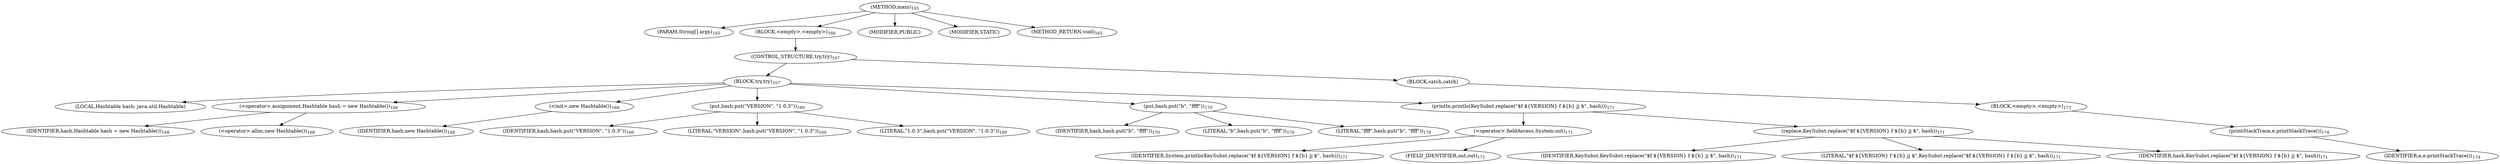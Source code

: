 digraph "main" {  
"250" [label = <(METHOD,main)<SUB>165</SUB>> ]
"251" [label = <(PARAM,String[] args)<SUB>165</SUB>> ]
"252" [label = <(BLOCK,&lt;empty&gt;,&lt;empty&gt;)<SUB>166</SUB>> ]
"253" [label = <(CONTROL_STRUCTURE,try,try)<SUB>167</SUB>> ]
"254" [label = <(BLOCK,try,try)<SUB>167</SUB>> ]
"24" [label = <(LOCAL,Hashtable hash: java.util.Hashtable)> ]
"255" [label = <(&lt;operator&gt;.assignment,Hashtable hash = new Hashtable())<SUB>168</SUB>> ]
"256" [label = <(IDENTIFIER,hash,Hashtable hash = new Hashtable())<SUB>168</SUB>> ]
"257" [label = <(&lt;operator&gt;.alloc,new Hashtable())<SUB>168</SUB>> ]
"258" [label = <(&lt;init&gt;,new Hashtable())<SUB>168</SUB>> ]
"23" [label = <(IDENTIFIER,hash,new Hashtable())<SUB>168</SUB>> ]
"259" [label = <(put,hash.put(&quot;VERSION&quot;, &quot;1.0.3&quot;))<SUB>169</SUB>> ]
"260" [label = <(IDENTIFIER,hash,hash.put(&quot;VERSION&quot;, &quot;1.0.3&quot;))<SUB>169</SUB>> ]
"261" [label = <(LITERAL,&quot;VERSION&quot;,hash.put(&quot;VERSION&quot;, &quot;1.0.3&quot;))<SUB>169</SUB>> ]
"262" [label = <(LITERAL,&quot;1.0.3&quot;,hash.put(&quot;VERSION&quot;, &quot;1.0.3&quot;))<SUB>169</SUB>> ]
"263" [label = <(put,hash.put(&quot;b&quot;, &quot;ffff&quot;))<SUB>170</SUB>> ]
"264" [label = <(IDENTIFIER,hash,hash.put(&quot;b&quot;, &quot;ffff&quot;))<SUB>170</SUB>> ]
"265" [label = <(LITERAL,&quot;b&quot;,hash.put(&quot;b&quot;, &quot;ffff&quot;))<SUB>170</SUB>> ]
"266" [label = <(LITERAL,&quot;ffff&quot;,hash.put(&quot;b&quot;, &quot;ffff&quot;))<SUB>170</SUB>> ]
"267" [label = <(println,println(KeySubst.replace(&quot;$f ${VERSION} f ${b} jj $&quot;, hash)))<SUB>171</SUB>> ]
"268" [label = <(&lt;operator&gt;.fieldAccess,System.out)<SUB>171</SUB>> ]
"269" [label = <(IDENTIFIER,System,println(KeySubst.replace(&quot;$f ${VERSION} f ${b} jj $&quot;, hash)))<SUB>171</SUB>> ]
"270" [label = <(FIELD_IDENTIFIER,out,out)<SUB>171</SUB>> ]
"271" [label = <(replace,KeySubst.replace(&quot;$f ${VERSION} f ${b} jj $&quot;, hash))<SUB>171</SUB>> ]
"272" [label = <(IDENTIFIER,KeySubst,KeySubst.replace(&quot;$f ${VERSION} f ${b} jj $&quot;, hash))<SUB>171</SUB>> ]
"273" [label = <(LITERAL,&quot;$f ${VERSION} f ${b} jj $&quot;,KeySubst.replace(&quot;$f ${VERSION} f ${b} jj $&quot;, hash))<SUB>171</SUB>> ]
"274" [label = <(IDENTIFIER,hash,KeySubst.replace(&quot;$f ${VERSION} f ${b} jj $&quot;, hash))<SUB>171</SUB>> ]
"275" [label = <(BLOCK,catch,catch)> ]
"276" [label = <(BLOCK,&lt;empty&gt;,&lt;empty&gt;)<SUB>173</SUB>> ]
"277" [label = <(printStackTrace,e.printStackTrace())<SUB>174</SUB>> ]
"278" [label = <(IDENTIFIER,e,e.printStackTrace())<SUB>174</SUB>> ]
"279" [label = <(MODIFIER,PUBLIC)> ]
"280" [label = <(MODIFIER,STATIC)> ]
"281" [label = <(METHOD_RETURN,void)<SUB>165</SUB>> ]
  "250" -> "251" 
  "250" -> "252" 
  "250" -> "279" 
  "250" -> "280" 
  "250" -> "281" 
  "252" -> "253" 
  "253" -> "254" 
  "253" -> "275" 
  "254" -> "24" 
  "254" -> "255" 
  "254" -> "258" 
  "254" -> "259" 
  "254" -> "263" 
  "254" -> "267" 
  "255" -> "256" 
  "255" -> "257" 
  "258" -> "23" 
  "259" -> "260" 
  "259" -> "261" 
  "259" -> "262" 
  "263" -> "264" 
  "263" -> "265" 
  "263" -> "266" 
  "267" -> "268" 
  "267" -> "271" 
  "268" -> "269" 
  "268" -> "270" 
  "271" -> "272" 
  "271" -> "273" 
  "271" -> "274" 
  "275" -> "276" 
  "276" -> "277" 
  "277" -> "278" 
}
